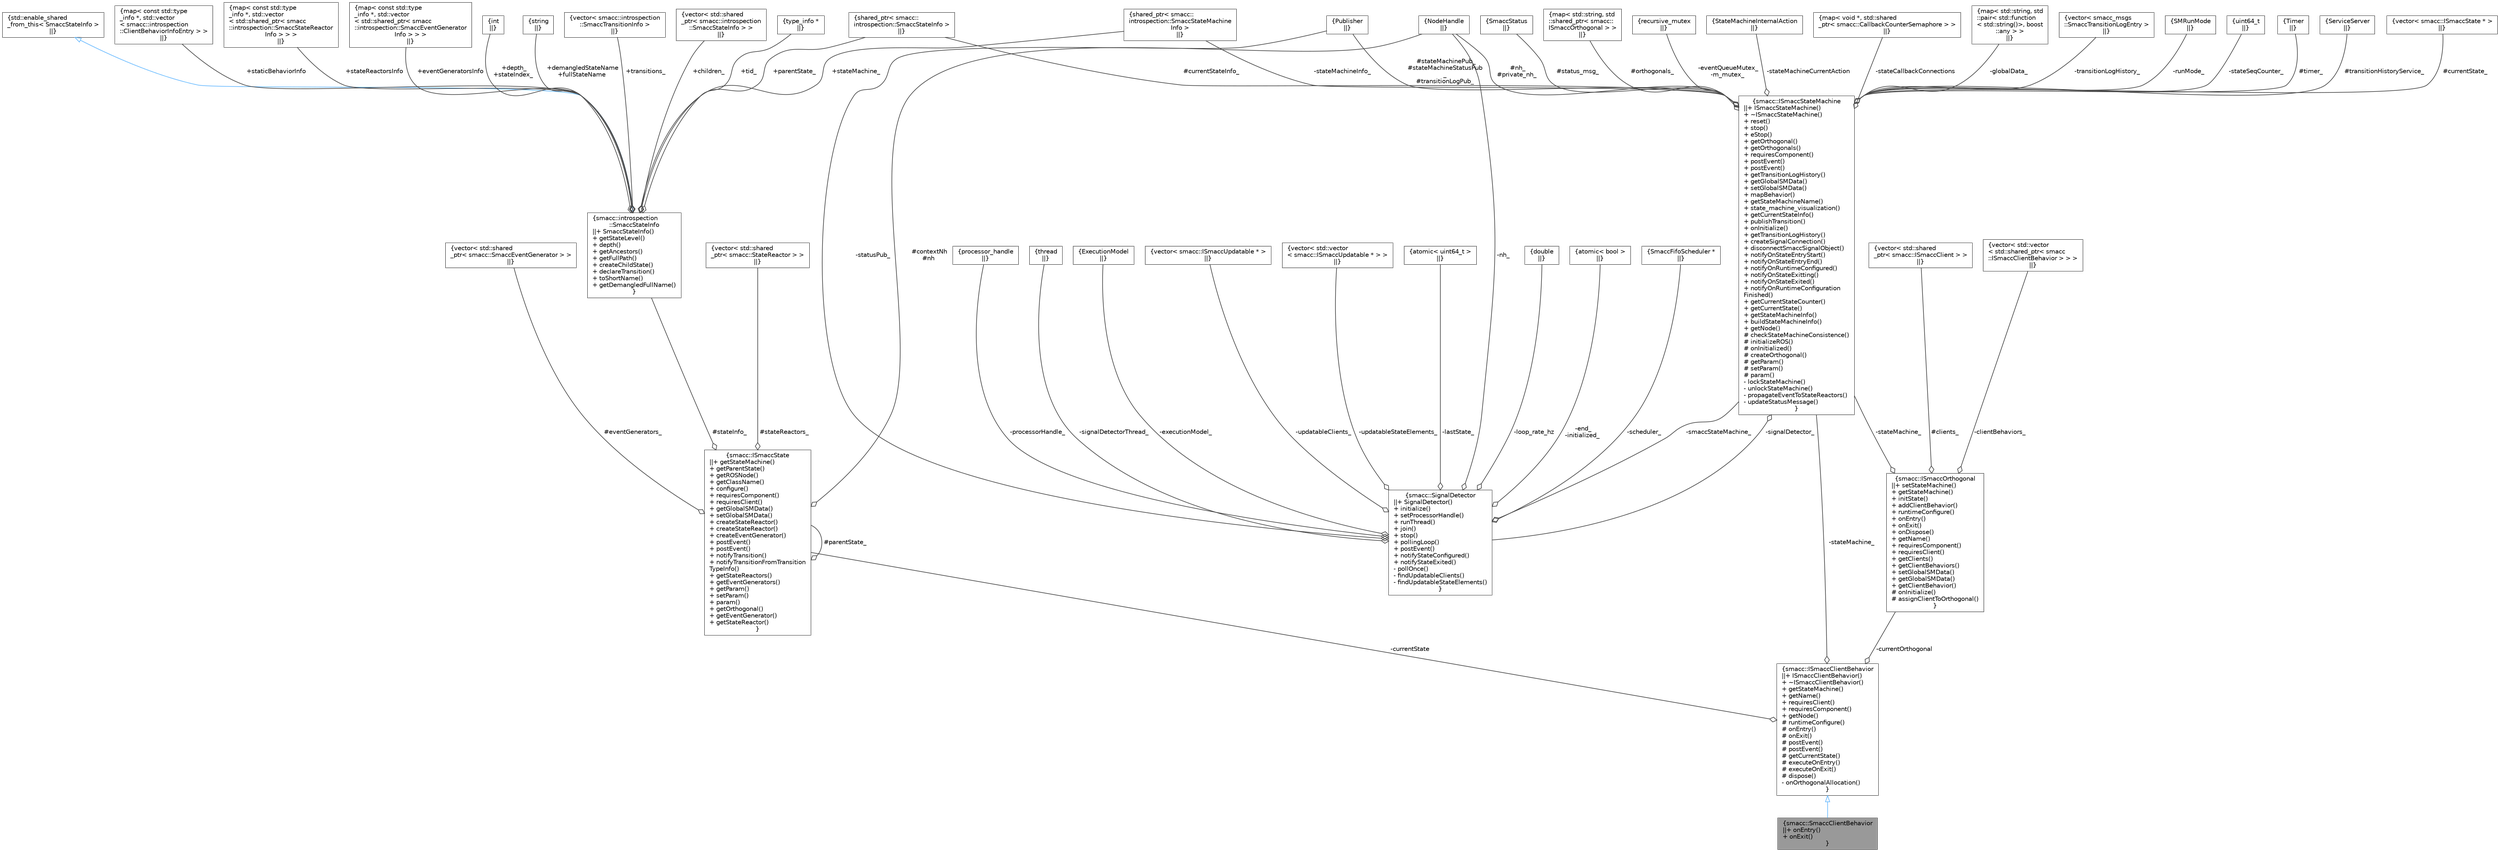 digraph "smacc::SmaccClientBehavior"
{
 // LATEX_PDF_SIZE
  bgcolor="transparent";
  edge [fontname=Helvetica,fontsize=10,labelfontname=Helvetica,labelfontsize=10];
  node [fontname=Helvetica,fontsize=10,shape=box,height=0.2,width=0.4];
  Node1 [label="{smacc::SmaccClientBehavior\n||+ onEntry()\l+ onExit()\l}",height=0.2,width=0.4,color="gray40", fillcolor="grey60", style="filled", fontcolor="black",tooltip=" "];
  Node2 -> Node1 [dir="back",color="steelblue1",style="solid",arrowtail="onormal"];
  Node2 [label="{smacc::ISmaccClientBehavior\n||+ ISmaccClientBehavior()\l+ ~ISmaccClientBehavior()\l+ getStateMachine()\l+ getName()\l+ requiresClient()\l+ requiresComponent()\l+ getNode()\l# runtimeConfigure()\l# onEntry()\l# onExit()\l# postEvent()\l# postEvent()\l# getCurrentState()\l# executeOnEntry()\l# executeOnExit()\l# dispose()\l- onOrthogonalAllocation()\l}",height=0.2,width=0.4,color="gray40", fillcolor="white", style="filled",URL="$classsmacc_1_1ISmaccClientBehavior.html",tooltip=" "];
  Node3 -> Node2 [color="grey25",style="solid",label=" -stateMachine_" ,arrowhead="odiamond"];
  Node3 [label="{smacc::ISmaccStateMachine\n||+ ISmaccStateMachine()\l+ ~ISmaccStateMachine()\l+ reset()\l+ stop()\l+ eStop()\l+ getOrthogonal()\l+ getOrthogonals()\l+ requiresComponent()\l+ postEvent()\l+ postEvent()\l+ getTransitionLogHistory()\l+ getGlobalSMData()\l+ setGlobalSMData()\l+ mapBehavior()\l+ getStateMachineName()\l+ state_machine_visualization()\l+ getCurrentStateInfo()\l+ publishTransition()\l+ onInitialize()\l+ getTransitionLogHistory()\l+ createSignalConnection()\l+ disconnectSmaccSignalObject()\l+ notifyOnStateEntryStart()\l+ notifyOnStateEntryEnd()\l+ notifyOnRuntimeConfigured()\l+ notifyOnStateExitting()\l+ notifyOnStateExited()\l+ notifyOnRuntimeConfiguration\lFinished()\l+ getCurrentStateCounter()\l+ getCurrentState()\l+ getStateMachineInfo()\l+ buildStateMachineInfo()\l+ getNode()\l# checkStateMachineConsistence()\l# initializeROS()\l# onInitialized()\l# createOrthogonal()\l# getParam()\l# setParam()\l# param()\l- lockStateMachine()\l- unlockStateMachine()\l- propagateEventToStateReactors()\l- updateStatusMessage()\l}",height=0.2,width=0.4,color="gray40", fillcolor="white", style="filled",URL="$classsmacc_1_1ISmaccStateMachine.html",tooltip=" "];
  Node4 -> Node3 [color="grey25",style="solid",label=" #nh_\n#private_nh_" ,arrowhead="odiamond"];
  Node4 [label="{NodeHandle\n||}",height=0.2,width=0.4,color="gray40", fillcolor="white", style="filled",tooltip=" "];
  Node5 -> Node3 [color="grey25",style="solid",label=" #timer_" ,arrowhead="odiamond"];
  Node5 [label="{Timer\n||}",height=0.2,width=0.4,color="gray40", fillcolor="white", style="filled",tooltip=" "];
  Node6 -> Node3 [color="grey25",style="solid",label=" #stateMachinePub_\n#stateMachineStatusPub\l_\n#transitionLogPub_" ,arrowhead="odiamond"];
  Node6 [label="{Publisher\n||}",height=0.2,width=0.4,color="gray40", fillcolor="white", style="filled",tooltip=" "];
  Node7 -> Node3 [color="grey25",style="solid",label=" #transitionHistoryService_" ,arrowhead="odiamond"];
  Node7 [label="{ServiceServer\n||}",height=0.2,width=0.4,color="gray40", fillcolor="white", style="filled",tooltip=" "];
  Node8 -> Node3 [color="grey25",style="solid",label=" #currentState_" ,arrowhead="odiamond"];
  Node8 [label="{vector\< smacc::ISmaccState * \>\n||}",height=0.2,width=0.4,color="gray40", fillcolor="white", style="filled",tooltip=" "];
  Node9 -> Node3 [color="grey25",style="solid",label=" #currentStateInfo_" ,arrowhead="odiamond"];
  Node9 [label="{shared_ptr\< smacc::\lintrospection::SmaccStateInfo \>\n||}",height=0.2,width=0.4,color="gray40", fillcolor="white", style="filled",tooltip=" "];
  Node10 -> Node3 [color="grey25",style="solid",label=" #status_msg_" ,arrowhead="odiamond"];
  Node10 [label="{SmaccStatus\n||}",height=0.2,width=0.4,color="gray40", fillcolor="white", style="filled",tooltip=" "];
  Node11 -> Node3 [color="grey25",style="solid",label=" #orthogonals_" ,arrowhead="odiamond"];
  Node11 [label="{map\< std::string, std\l::shared_ptr\< smacc::\lISmaccOrthogonal \> \>\n||}",height=0.2,width=0.4,color="gray40", fillcolor="white", style="filled",tooltip=" "];
  Node12 -> Node3 [color="grey25",style="solid",label=" -eventQueueMutex_\n-m_mutex_" ,arrowhead="odiamond"];
  Node12 [label="{recursive_mutex\n||}",height=0.2,width=0.4,color="gray40", fillcolor="white", style="filled",tooltip=" "];
  Node13 -> Node3 [color="grey25",style="solid",label=" -stateMachineCurrentAction" ,arrowhead="odiamond"];
  Node13 [label="{StateMachineInternalAction\n||}",height=0.2,width=0.4,color="gray40", fillcolor="white", style="filled",tooltip=" "];
  Node14 -> Node3 [color="grey25",style="solid",label=" -stateCallbackConnections" ,arrowhead="odiamond"];
  Node14 [label="{map\< void *, std::shared\l_ptr\< smacc::CallbackCounterSemaphore \> \>\n||}",height=0.2,width=0.4,color="gray40", fillcolor="white", style="filled",tooltip=" "];
  Node15 -> Node3 [color="grey25",style="solid",label=" -globalData_" ,arrowhead="odiamond"];
  Node15 [label="{map\< std::string, std\l::pair\< std::function\l\< std::string()\>, boost\l::any \> \>\n||}",height=0.2,width=0.4,color="gray40", fillcolor="white", style="filled",tooltip=" "];
  Node16 -> Node3 [color="grey25",style="solid",label=" -transitionLogHistory_" ,arrowhead="odiamond"];
  Node16 [label="{vector\< smacc_msgs\l::SmaccTransitionLogEntry \>\n||}",height=0.2,width=0.4,color="gray40", fillcolor="white", style="filled",tooltip=" "];
  Node17 -> Node3 [color="grey25",style="solid",label=" -runMode_" ,arrowhead="odiamond"];
  Node17 [label="{SMRunMode\n||}",height=0.2,width=0.4,color="gray40", fillcolor="white", style="filled",tooltip=" "];
  Node18 -> Node3 [color="grey25",style="solid",label=" -signalDetector_" ,arrowhead="odiamond"];
  Node18 [label="{smacc::SignalDetector\n||+ SignalDetector()\l+ initialize()\l+ setProcessorHandle()\l+ runThread()\l+ join()\l+ stop()\l+ pollingLoop()\l+ postEvent()\l+ notifyStateConfigured()\l+ notifyStateExited()\l- pollOnce()\l- findUpdatableClients()\l- findUpdatableStateElements()\l}",height=0.2,width=0.4,color="gray40", fillcolor="white", style="filled",URL="$classsmacc_1_1SignalDetector.html",tooltip=" "];
  Node3 -> Node18 [color="grey25",style="solid",label=" -smaccStateMachine_" ,arrowhead="odiamond"];
  Node19 -> Node18 [color="grey25",style="solid",label=" -updatableClients_" ,arrowhead="odiamond"];
  Node19 [label="{vector\< smacc::ISmaccUpdatable * \>\n||}",height=0.2,width=0.4,color="gray40", fillcolor="white", style="filled",tooltip=" "];
  Node20 -> Node18 [color="grey25",style="solid",label=" -updatableStateElements_" ,arrowhead="odiamond"];
  Node20 [label="{vector\< std::vector\l\< smacc::ISmaccUpdatable * \> \>\n||}",height=0.2,width=0.4,color="gray40", fillcolor="white", style="filled",tooltip=" "];
  Node21 -> Node18 [color="grey25",style="solid",label=" -lastState_" ,arrowhead="odiamond"];
  Node21 [label="{atomic\< uint64_t \>\n||}",height=0.2,width=0.4,color="gray40", fillcolor="white", style="filled",tooltip=" "];
  Node22 -> Node18 [color="grey25",style="solid",label=" -loop_rate_hz" ,arrowhead="odiamond"];
  Node22 [label="{double\n||}",height=0.2,width=0.4,color="gray40", fillcolor="white", style="filled",tooltip=" "];
  Node23 -> Node18 [color="grey25",style="solid",label=" -end_\n-initialized_" ,arrowhead="odiamond"];
  Node23 [label="{atomic\< bool \>\n||}",height=0.2,width=0.4,color="gray40", fillcolor="white", style="filled",tooltip=" "];
  Node4 -> Node18 [color="grey25",style="solid",label=" -nh_" ,arrowhead="odiamond"];
  Node6 -> Node18 [color="grey25",style="solid",label=" -statusPub_" ,arrowhead="odiamond"];
  Node24 -> Node18 [color="grey25",style="solid",label=" -scheduler_" ,arrowhead="odiamond"];
  Node24 [label="{SmaccFifoScheduler *\n||}",height=0.2,width=0.4,color="gray40", fillcolor="white", style="filled",tooltip=" "];
  Node25 -> Node18 [color="grey25",style="solid",label=" -processorHandle_" ,arrowhead="odiamond"];
  Node25 [label="{processor_handle\n||}",height=0.2,width=0.4,color="gray40", fillcolor="white", style="filled",tooltip=" "];
  Node26 -> Node18 [color="grey25",style="solid",label=" -signalDetectorThread_" ,arrowhead="odiamond"];
  Node26 [label="{thread\n||}",height=0.2,width=0.4,color="gray40", fillcolor="white", style="filled",tooltip=" "];
  Node27 -> Node18 [color="grey25",style="solid",label=" -executionModel_" ,arrowhead="odiamond"];
  Node27 [label="{ExecutionModel\n||}",height=0.2,width=0.4,color="gray40", fillcolor="white", style="filled",tooltip=" "];
  Node28 -> Node3 [color="grey25",style="solid",label=" -stateSeqCounter_" ,arrowhead="odiamond"];
  Node28 [label="{uint64_t\n||}",height=0.2,width=0.4,color="gray40", fillcolor="white", style="filled",tooltip=" "];
  Node29 -> Node3 [color="grey25",style="solid",label=" -stateMachineInfo_" ,arrowhead="odiamond"];
  Node29 [label="{shared_ptr\< smacc::\lintrospection::SmaccStateMachine\lInfo \>\n||}",height=0.2,width=0.4,color="gray40", fillcolor="white", style="filled",tooltip=" "];
  Node30 -> Node2 [color="grey25",style="solid",label=" -currentState" ,arrowhead="odiamond"];
  Node30 [label="{smacc::ISmaccState\n||+ getStateMachine()\l+ getParentState()\l+ getROSNode()\l+ getClassName()\l+ configure()\l+ requiresComponent()\l+ requiresClient()\l+ getGlobalSMData()\l+ setGlobalSMData()\l+ createStateReactor()\l+ createStateReactor()\l+ createEventGenerator()\l+ postEvent()\l+ postEvent()\l+ notifyTransition()\l+ notifyTransitionFromTransition\lTypeInfo()\l+ getStateReactors()\l+ getEventGenerators()\l+ getParam()\l+ setParam()\l+ param()\l+ getOrthogonal()\l+ getEventGenerator()\l+ getStateReactor()\l}",height=0.2,width=0.4,color="gray40", fillcolor="white", style="filled",URL="$classsmacc_1_1ISmaccState.html",tooltip=" "];
  Node31 -> Node30 [color="grey25",style="solid",label=" #stateReactors_" ,arrowhead="odiamond"];
  Node31 [label="{vector\< std::shared\l_ptr\< smacc::StateReactor \> \>\n||}",height=0.2,width=0.4,color="gray40", fillcolor="white", style="filled",tooltip=" "];
  Node32 -> Node30 [color="grey25",style="solid",label=" #eventGenerators_" ,arrowhead="odiamond"];
  Node32 [label="{vector\< std::shared\l_ptr\< smacc::SmaccEventGenerator \> \>\n||}",height=0.2,width=0.4,color="gray40", fillcolor="white", style="filled",tooltip=" "];
  Node4 -> Node30 [color="grey25",style="solid",label=" #contextNh\n#nh" ,arrowhead="odiamond"];
  Node30 -> Node30 [color="grey25",style="solid",label=" #parentState_" ,arrowhead="odiamond"];
  Node33 -> Node30 [color="grey25",style="solid",label=" #stateInfo_" ,arrowhead="odiamond"];
  Node33 [label="{smacc::introspection\l::SmaccStateInfo\n||+ SmaccStateInfo()\l+ getStateLevel()\l+ depth()\l+ getAncestors()\l+ getFullPath()\l+ createChildState()\l+ declareTransition()\l+ toShortName()\l+ getDemangledFullName()\l}",height=0.2,width=0.4,color="gray40", fillcolor="white", style="filled",URL="$classsmacc_1_1introspection_1_1SmaccStateInfo.html",tooltip=" "];
  Node34 -> Node33 [dir="back",color="steelblue1",style="solid",arrowtail="onormal"];
  Node34 [label="{std::enable_shared\l_from_this\< SmaccStateInfo \>\n||}",height=0.2,width=0.4,color="gray40", fillcolor="white", style="filled",tooltip=" "];
  Node35 -> Node33 [color="grey25",style="solid",label=" +staticBehaviorInfo" ,arrowhead="odiamond"];
  Node35 [label="{map\< const std::type\l_info *, std::vector\l\< smacc::introspection\l::ClientBehaviorInfoEntry \> \>\n||}",height=0.2,width=0.4,color="gray40", fillcolor="white", style="filled",tooltip=" "];
  Node36 -> Node33 [color="grey25",style="solid",label=" +stateReactorsInfo" ,arrowhead="odiamond"];
  Node36 [label="{map\< const std::type\l_info *, std::vector\l\< std::shared_ptr\< smacc\l::introspection::SmaccStateReactor\lInfo \> \> \>\n||}",height=0.2,width=0.4,color="gray40", fillcolor="white", style="filled",tooltip=" "];
  Node37 -> Node33 [color="grey25",style="solid",label=" +eventGeneratorsInfo" ,arrowhead="odiamond"];
  Node37 [label="{map\< const std::type\l_info *, std::vector\l\< std::shared_ptr\< smacc\l::introspection::SmaccEventGenerator\lInfo \> \> \>\n||}",height=0.2,width=0.4,color="gray40", fillcolor="white", style="filled",tooltip=" "];
  Node38 -> Node33 [color="grey25",style="solid",label=" +depth_\n+stateIndex_" ,arrowhead="odiamond"];
  Node38 [label="{int\n||}",height=0.2,width=0.4,color="gray40", fillcolor="white", style="filled",tooltip=" "];
  Node39 -> Node33 [color="grey25",style="solid",label=" +demangledStateName\n+fullStateName" ,arrowhead="odiamond"];
  Node39 [label="{string\n||}",height=0.2,width=0.4,color="gray40", fillcolor="white", style="filled",tooltip=" "];
  Node29 -> Node33 [color="grey25",style="solid",label=" +stateMachine_" ,arrowhead="odiamond"];
  Node9 -> Node33 [color="grey25",style="solid",label=" +parentState_" ,arrowhead="odiamond"];
  Node40 -> Node33 [color="grey25",style="solid",label=" +transitions_" ,arrowhead="odiamond"];
  Node40 [label="{vector\< smacc::introspection\l::SmaccTransitionInfo \>\n||}",height=0.2,width=0.4,color="gray40", fillcolor="white", style="filled",tooltip=" "];
  Node41 -> Node33 [color="grey25",style="solid",label=" +children_" ,arrowhead="odiamond"];
  Node41 [label="{vector\< std::shared\l_ptr\< smacc::introspection\l::SmaccStateInfo \> \>\n||}",height=0.2,width=0.4,color="gray40", fillcolor="white", style="filled",tooltip=" "];
  Node42 -> Node33 [color="grey25",style="solid",label=" +tid_" ,arrowhead="odiamond"];
  Node42 [label="{type_info *\n||}",height=0.2,width=0.4,color="gray40", fillcolor="white", style="filled",tooltip=" "];
  Node43 -> Node2 [color="grey25",style="solid",label=" -currentOrthogonal" ,arrowhead="odiamond"];
  Node43 [label="{smacc::ISmaccOrthogonal\n||+ setStateMachine()\l+ getStateMachine()\l+ initState()\l+ addClientBehavior()\l+ runtimeConfigure()\l+ onEntry()\l+ onExit()\l+ onDispose()\l+ getName()\l+ requiresComponent()\l+ requiresClient()\l+ getClients()\l+ getClientBehaviors()\l+ setGlobalSMData()\l+ getGlobalSMData()\l+ getClientBehavior()\l# onInitialize()\l# assignClientToOrthogonal()\l}",height=0.2,width=0.4,color="gray40", fillcolor="white", style="filled",URL="$classsmacc_1_1ISmaccOrthogonal.html",tooltip=" "];
  Node44 -> Node43 [color="grey25",style="solid",label=" #clients_" ,arrowhead="odiamond"];
  Node44 [label="{vector\< std::shared\l_ptr\< smacc::ISmaccClient \> \>\n||}",height=0.2,width=0.4,color="gray40", fillcolor="white", style="filled",tooltip=" "];
  Node3 -> Node43 [color="grey25",style="solid",label=" -stateMachine_" ,arrowhead="odiamond"];
  Node45 -> Node43 [color="grey25",style="solid",label=" -clientBehaviors_" ,arrowhead="odiamond"];
  Node45 [label="{vector\< std::vector\l\< std::shared_ptr\< smacc\l::ISmaccClientBehavior \> \> \>\n||}",height=0.2,width=0.4,color="gray40", fillcolor="white", style="filled",tooltip=" "];
}
